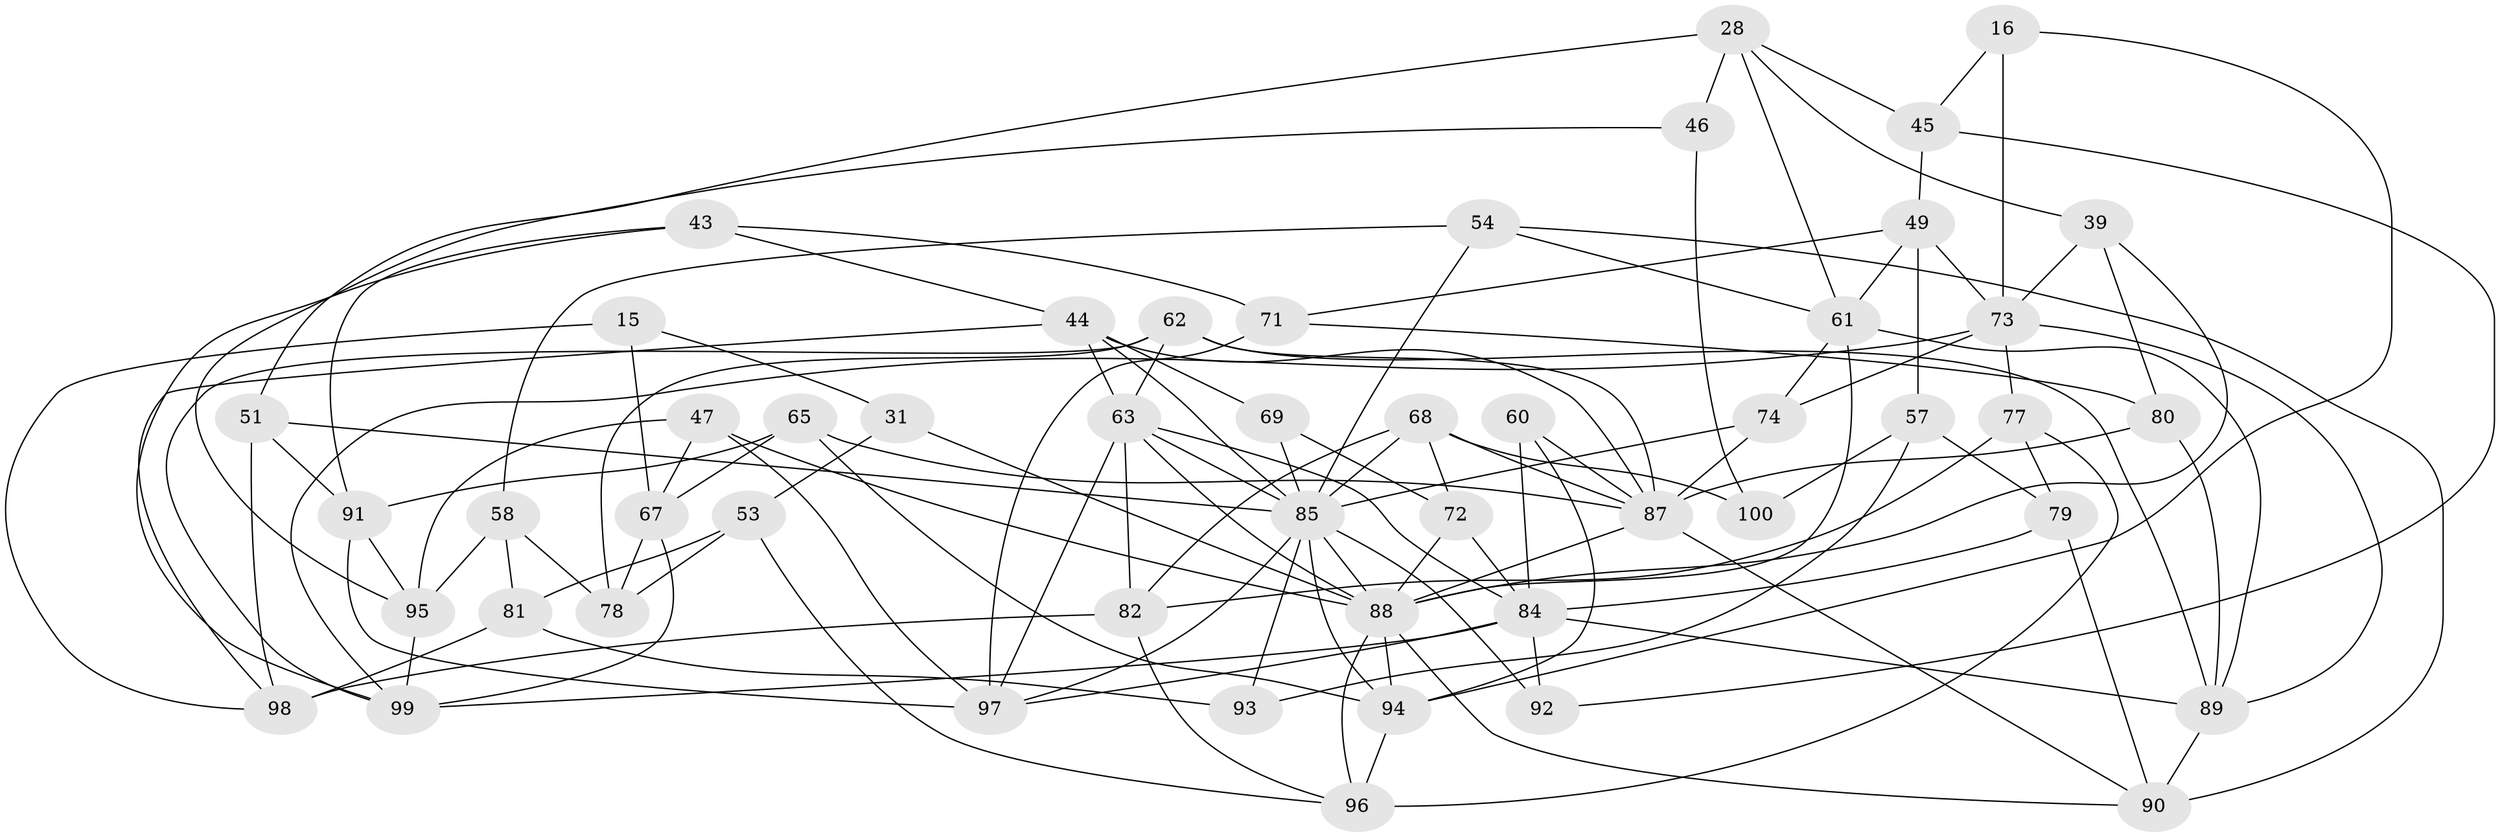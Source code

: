 // original degree distribution, {4: 1.0}
// Generated by graph-tools (version 1.1) at 2025/02/03/04/25 22:02:51]
// undirected, 50 vertices, 122 edges
graph export_dot {
graph [start="1"]
  node [color=gray90,style=filled];
  15;
  16;
  28 [super="+25"];
  31;
  39;
  43;
  44 [super="+26"];
  45;
  46;
  47;
  49 [super="+14"];
  51;
  53 [super="+19"];
  54;
  57 [super="+3"];
  58;
  60;
  61 [super="+32"];
  62 [super="+55"];
  63 [super="+41"];
  65;
  67 [super="+10"];
  68 [super="+52"];
  69;
  71;
  72 [super="+34"];
  73 [super="+38+48"];
  74;
  77 [super="+36"];
  78;
  79;
  80;
  81;
  82 [super="+18"];
  84 [super="+42"];
  85 [super="+17+50+59"];
  87 [super="+24+64+27"];
  88 [super="+75+35"];
  89 [super="+11+30"];
  90 [super="+56"];
  91 [super="+76"];
  92;
  93;
  94 [super="+40"];
  95 [super="+70"];
  96 [super="+6+86"];
  97 [super="+2+66"];
  98 [super="+20"];
  99 [super="+83"];
  100;
  15 -- 98;
  15 -- 31;
  15 -- 67 [weight=2];
  16 -- 45;
  16 -- 94;
  16 -- 73 [weight=2];
  28 -- 45;
  28 -- 39;
  28 -- 46 [weight=2];
  28 -- 51;
  28 -- 61;
  31 -- 53 [weight=2];
  31 -- 88;
  39 -- 80;
  39 -- 73;
  39 -- 88;
  43 -- 44;
  43 -- 71;
  43 -- 99;
  43 -- 91;
  44 -- 69;
  44 -- 63 [weight=2];
  44 -- 87 [weight=2];
  44 -- 85;
  44 -- 98;
  45 -- 92;
  45 -- 49;
  46 -- 100;
  46 -- 95;
  47 -- 97;
  47 -- 67;
  47 -- 95;
  47 -- 88;
  49 -- 57 [weight=2];
  49 -- 71;
  49 -- 61;
  49 -- 73;
  51 -- 98;
  51 -- 85;
  51 -- 91;
  53 -- 96 [weight=2];
  53 -- 78;
  53 -- 81;
  54 -- 58;
  54 -- 90;
  54 -- 61;
  54 -- 85;
  57 -- 93;
  57 -- 100 [weight=2];
  57 -- 79;
  58 -- 78;
  58 -- 81;
  58 -- 95;
  60 -- 84;
  60 -- 94 [weight=2];
  60 -- 87;
  61 -- 89 [weight=2];
  61 -- 88 [weight=2];
  61 -- 74;
  62 -- 78;
  62 -- 89;
  62 -- 99;
  62 -- 63 [weight=2];
  62 -- 87;
  63 -- 97 [weight=2];
  63 -- 82;
  63 -- 84;
  63 -- 88;
  63 -- 85;
  65 -- 94;
  65 -- 67;
  65 -- 91;
  65 -- 87;
  67 -- 78;
  67 -- 99;
  68 -- 100;
  68 -- 72;
  68 -- 82;
  68 -- 85 [weight=2];
  68 -- 87;
  69 -- 72 [weight=2];
  69 -- 85;
  71 -- 80;
  71 -- 97;
  72 -- 88 [weight=2];
  72 -- 84;
  73 -- 74;
  73 -- 77 [weight=2];
  73 -- 99 [weight=2];
  73 -- 89;
  74 -- 85;
  74 -- 87;
  77 -- 79;
  77 -- 96 [weight=2];
  77 -- 82;
  79 -- 90;
  79 -- 84;
  80 -- 87;
  80 -- 89;
  81 -- 93;
  81 -- 98;
  82 -- 96;
  82 -- 98 [weight=2];
  84 -- 97;
  84 -- 89;
  84 -- 92;
  84 -- 99;
  85 -- 94;
  85 -- 92 [weight=2];
  85 -- 93 [weight=2];
  85 -- 97;
  85 -- 88 [weight=2];
  87 -- 90;
  87 -- 88;
  88 -- 96;
  88 -- 90;
  88 -- 94;
  89 -- 90 [weight=2];
  91 -- 97 [weight=2];
  91 -- 95;
  94 -- 96 [weight=2];
  95 -- 99 [weight=2];
}
